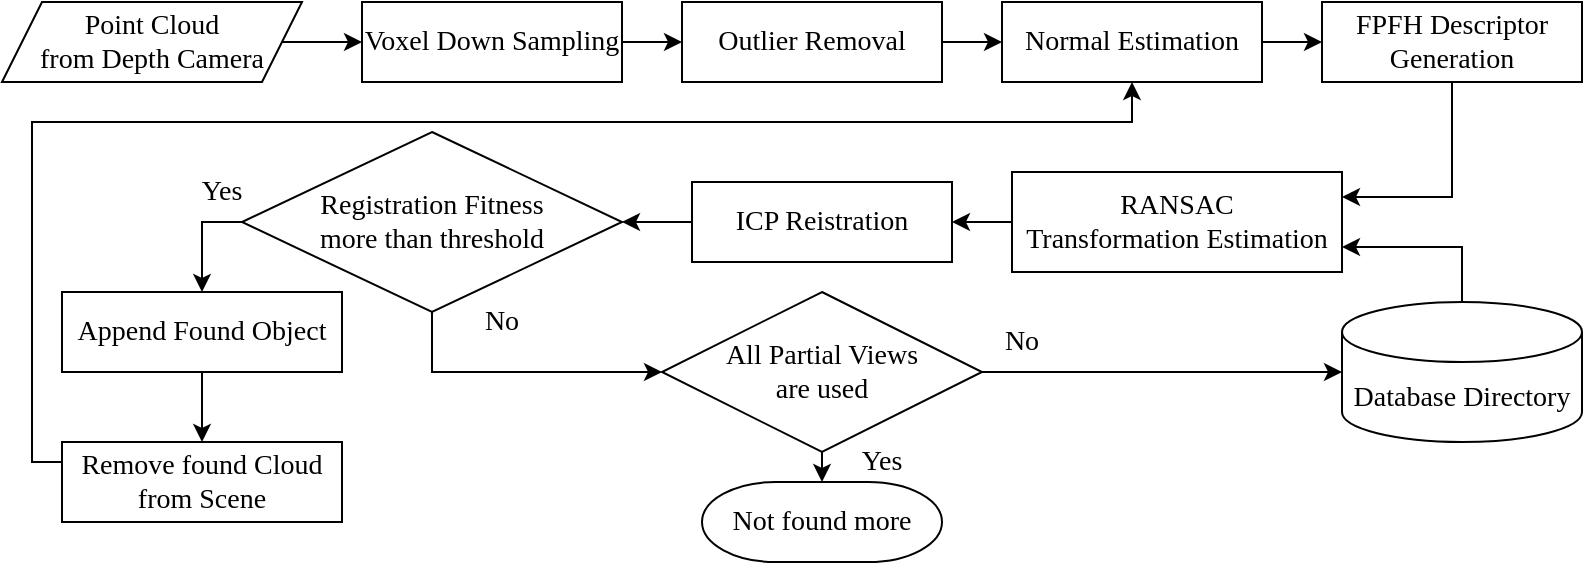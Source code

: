 <mxfile version="14.4.4" type="device"><diagram id="nX1Ymw4-rjfiltTCtHSw" name="Page-1"><mxGraphModel dx="1038" dy="523" grid="1" gridSize="10" guides="1" tooltips="1" connect="1" arrows="1" fold="1" page="1" pageScale="1" pageWidth="827" pageHeight="1169" math="0" shadow="0"><root><mxCell id="0"/><mxCell id="1" parent="0"/><mxCell id="xAWGDO44xF5Mx-ZZHzwg-40" style="edgeStyle=orthogonalEdgeStyle;rounded=0;orthogonalLoop=1;jettySize=auto;html=1;exitX=1;exitY=0.5;exitDx=0;exitDy=0;entryX=0;entryY=0.5;entryDx=0;entryDy=0;fontFamily=Times New Roman;fontSize=14;" edge="1" parent="1" source="xAWGDO44xF5Mx-ZZHzwg-1" target="xAWGDO44xF5Mx-ZZHzwg-4"><mxGeometry relative="1" as="geometry"/></mxCell><mxCell id="xAWGDO44xF5Mx-ZZHzwg-1" value="Point Cloud&lt;br style=&quot;font-size: 14px;&quot;&gt;from Depth Camera" style="shape=parallelogram;perimeter=parallelogramPerimeter;whiteSpace=wrap;html=1;fixedSize=1;fontFamily=Times New Roman;fontSize=14;" vertex="1" parent="1"><mxGeometry x="20" y="40" width="150" height="40" as="geometry"/></mxCell><mxCell id="xAWGDO44xF5Mx-ZZHzwg-13" style="edgeStyle=orthogonalEdgeStyle;rounded=0;orthogonalLoop=1;jettySize=auto;html=1;exitX=1;exitY=0.5;exitDx=0;exitDy=0;entryX=0;entryY=0.5;entryDx=0;entryDy=0;fontFamily=Times New Roman;fontSize=14;" edge="1" parent="1" source="xAWGDO44xF5Mx-ZZHzwg-4" target="xAWGDO44xF5Mx-ZZHzwg-5"><mxGeometry relative="1" as="geometry"/></mxCell><mxCell id="xAWGDO44xF5Mx-ZZHzwg-4" value="Voxel Down Sampling" style="rounded=0;whiteSpace=wrap;html=1;fontFamily=Times New Roman;fontSize=14;" vertex="1" parent="1"><mxGeometry x="200" y="40" width="130" height="40" as="geometry"/></mxCell><mxCell id="xAWGDO44xF5Mx-ZZHzwg-14" style="edgeStyle=orthogonalEdgeStyle;rounded=0;orthogonalLoop=1;jettySize=auto;html=1;exitX=1;exitY=0.5;exitDx=0;exitDy=0;entryX=0;entryY=0.5;entryDx=0;entryDy=0;fontFamily=Times New Roman;fontSize=14;" edge="1" parent="1" source="xAWGDO44xF5Mx-ZZHzwg-5" target="xAWGDO44xF5Mx-ZZHzwg-6"><mxGeometry relative="1" as="geometry"/></mxCell><mxCell id="xAWGDO44xF5Mx-ZZHzwg-5" value="Outlier Removal" style="rounded=0;whiteSpace=wrap;html=1;fontFamily=Times New Roman;fontSize=14;" vertex="1" parent="1"><mxGeometry x="360" y="40" width="130" height="40" as="geometry"/></mxCell><mxCell id="xAWGDO44xF5Mx-ZZHzwg-15" style="edgeStyle=orthogonalEdgeStyle;rounded=0;orthogonalLoop=1;jettySize=auto;html=1;exitX=1;exitY=0.5;exitDx=0;exitDy=0;entryX=0;entryY=0.5;entryDx=0;entryDy=0;fontFamily=Times New Roman;fontSize=14;" edge="1" parent="1" source="xAWGDO44xF5Mx-ZZHzwg-6" target="xAWGDO44xF5Mx-ZZHzwg-7"><mxGeometry relative="1" as="geometry"/></mxCell><mxCell id="xAWGDO44xF5Mx-ZZHzwg-6" value="Normal Estimation" style="rounded=0;whiteSpace=wrap;html=1;fontFamily=Times New Roman;fontSize=14;" vertex="1" parent="1"><mxGeometry x="520" y="40" width="130" height="40" as="geometry"/></mxCell><mxCell id="xAWGDO44xF5Mx-ZZHzwg-17" style="edgeStyle=orthogonalEdgeStyle;rounded=0;orthogonalLoop=1;jettySize=auto;html=1;exitX=0.5;exitY=1;exitDx=0;exitDy=0;entryX=1;entryY=0.25;entryDx=0;entryDy=0;fontFamily=Times New Roman;fontSize=14;" edge="1" parent="1" source="xAWGDO44xF5Mx-ZZHzwg-7" target="xAWGDO44xF5Mx-ZZHzwg-8"><mxGeometry relative="1" as="geometry"/></mxCell><mxCell id="xAWGDO44xF5Mx-ZZHzwg-7" value="FPFH Descriptor Generation" style="rounded=0;whiteSpace=wrap;html=1;fontFamily=Times New Roman;fontSize=14;" vertex="1" parent="1"><mxGeometry x="680" y="40" width="130" height="40" as="geometry"/></mxCell><mxCell id="xAWGDO44xF5Mx-ZZHzwg-21" style="edgeStyle=orthogonalEdgeStyle;rounded=0;orthogonalLoop=1;jettySize=auto;html=1;exitX=0;exitY=0.5;exitDx=0;exitDy=0;entryX=1;entryY=0.5;entryDx=0;entryDy=0;fontFamily=Times New Roman;fontSize=14;" edge="1" parent="1" source="xAWGDO44xF5Mx-ZZHzwg-8" target="xAWGDO44xF5Mx-ZZHzwg-11"><mxGeometry relative="1" as="geometry"/></mxCell><mxCell id="xAWGDO44xF5Mx-ZZHzwg-8" value="RANSAC&lt;br style=&quot;font-size: 14px;&quot;&gt;Transformation Estimation" style="rounded=0;whiteSpace=wrap;html=1;fontFamily=Times New Roman;fontSize=14;" vertex="1" parent="1"><mxGeometry x="525" y="125" width="165" height="50" as="geometry"/></mxCell><mxCell id="xAWGDO44xF5Mx-ZZHzwg-18" style="edgeStyle=orthogonalEdgeStyle;rounded=0;orthogonalLoop=1;jettySize=auto;html=1;exitX=0.5;exitY=0;exitDx=0;exitDy=0;exitPerimeter=0;entryX=1;entryY=0.75;entryDx=0;entryDy=0;fontFamily=Times New Roman;fontSize=14;" edge="1" parent="1" source="xAWGDO44xF5Mx-ZZHzwg-9" target="xAWGDO44xF5Mx-ZZHzwg-8"><mxGeometry relative="1" as="geometry"/></mxCell><mxCell id="xAWGDO44xF5Mx-ZZHzwg-9" value="Database Directory" style="shape=cylinder3;whiteSpace=wrap;html=1;boundedLbl=1;backgroundOutline=1;size=15;fontFamily=Times New Roman;fontSize=14;" vertex="1" parent="1"><mxGeometry x="690" y="190" width="120" height="70" as="geometry"/></mxCell><mxCell id="xAWGDO44xF5Mx-ZZHzwg-25" style="edgeStyle=orthogonalEdgeStyle;rounded=0;orthogonalLoop=1;jettySize=auto;html=1;exitX=0;exitY=0.5;exitDx=0;exitDy=0;entryX=1;entryY=0.5;entryDx=0;entryDy=0;fontFamily=Times New Roman;fontSize=14;" edge="1" parent="1" source="xAWGDO44xF5Mx-ZZHzwg-11" target="xAWGDO44xF5Mx-ZZHzwg-23"><mxGeometry relative="1" as="geometry"/></mxCell><mxCell id="xAWGDO44xF5Mx-ZZHzwg-11" value="ICP Reistration" style="rounded=0;whiteSpace=wrap;html=1;fontFamily=Times New Roman;fontSize=14;" vertex="1" parent="1"><mxGeometry x="365" y="130" width="130" height="40" as="geometry"/></mxCell><mxCell id="xAWGDO44xF5Mx-ZZHzwg-38" style="edgeStyle=orthogonalEdgeStyle;rounded=0;orthogonalLoop=1;jettySize=auto;html=1;exitX=0.5;exitY=1;exitDx=0;exitDy=0;entryX=0.5;entryY=0;entryDx=0;entryDy=0;fontFamily=Times New Roman;fontSize=14;" edge="1" parent="1" source="xAWGDO44xF5Mx-ZZHzwg-22" target="xAWGDO44xF5Mx-ZZHzwg-37"><mxGeometry relative="1" as="geometry"/></mxCell><mxCell id="xAWGDO44xF5Mx-ZZHzwg-22" value="Append Found Object" style="rounded=0;whiteSpace=wrap;html=1;fontFamily=Times New Roman;fontSize=14;" vertex="1" parent="1"><mxGeometry x="50" y="185" width="140" height="40" as="geometry"/></mxCell><mxCell id="xAWGDO44xF5Mx-ZZHzwg-28" style="edgeStyle=orthogonalEdgeStyle;rounded=0;orthogonalLoop=1;jettySize=auto;html=1;exitX=0.5;exitY=1;exitDx=0;exitDy=0;entryX=0;entryY=0.5;entryDx=0;entryDy=0;fontFamily=Times New Roman;fontSize=14;" edge="1" parent="1" source="xAWGDO44xF5Mx-ZZHzwg-23" target="xAWGDO44xF5Mx-ZZHzwg-27"><mxGeometry relative="1" as="geometry"/></mxCell><mxCell id="xAWGDO44xF5Mx-ZZHzwg-33" style="edgeStyle=orthogonalEdgeStyle;rounded=0;orthogonalLoop=1;jettySize=auto;html=1;exitX=0;exitY=0.5;exitDx=0;exitDy=0;entryX=0.5;entryY=0;entryDx=0;entryDy=0;fontFamily=Times New Roman;fontSize=14;" edge="1" parent="1" source="xAWGDO44xF5Mx-ZZHzwg-23" target="xAWGDO44xF5Mx-ZZHzwg-22"><mxGeometry relative="1" as="geometry"/></mxCell><mxCell id="xAWGDO44xF5Mx-ZZHzwg-23" value="Registration Fitness &lt;br style=&quot;font-size: 14px;&quot;&gt;more than threshold" style="rhombus;whiteSpace=wrap;html=1;fontFamily=Times New Roman;fontSize=14;" vertex="1" parent="1"><mxGeometry x="140" y="105" width="190" height="90" as="geometry"/></mxCell><mxCell id="xAWGDO44xF5Mx-ZZHzwg-29" style="edgeStyle=orthogonalEdgeStyle;rounded=0;orthogonalLoop=1;jettySize=auto;html=1;exitX=1;exitY=0.5;exitDx=0;exitDy=0;entryX=0;entryY=0.5;entryDx=0;entryDy=0;entryPerimeter=0;fontFamily=Times New Roman;fontSize=14;" edge="1" parent="1" source="xAWGDO44xF5Mx-ZZHzwg-27" target="xAWGDO44xF5Mx-ZZHzwg-9"><mxGeometry relative="1" as="geometry"/></mxCell><mxCell id="xAWGDO44xF5Mx-ZZHzwg-36" style="edgeStyle=orthogonalEdgeStyle;rounded=0;orthogonalLoop=1;jettySize=auto;html=1;exitX=0.5;exitY=1;exitDx=0;exitDy=0;entryX=0.5;entryY=0;entryDx=0;entryDy=0;entryPerimeter=0;fontFamily=Times New Roman;fontSize=14;" edge="1" parent="1" source="xAWGDO44xF5Mx-ZZHzwg-27" target="xAWGDO44xF5Mx-ZZHzwg-35"><mxGeometry relative="1" as="geometry"/></mxCell><mxCell id="xAWGDO44xF5Mx-ZZHzwg-27" value="All Partial Views&lt;br style=&quot;font-size: 14px;&quot;&gt;are used" style="rhombus;whiteSpace=wrap;html=1;fontFamily=Times New Roman;fontSize=14;" vertex="1" parent="1"><mxGeometry x="350" y="185" width="160" height="80" as="geometry"/></mxCell><mxCell id="xAWGDO44xF5Mx-ZZHzwg-30" value="No" style="text;html=1;strokeColor=none;fillColor=none;align=center;verticalAlign=middle;whiteSpace=wrap;rounded=0;fontFamily=Times New Roman;fontSize=14;" vertex="1" parent="1"><mxGeometry x="510" y="200" width="40" height="20" as="geometry"/></mxCell><mxCell id="xAWGDO44xF5Mx-ZZHzwg-32" value="No" style="text;html=1;strokeColor=none;fillColor=none;align=center;verticalAlign=middle;whiteSpace=wrap;rounded=0;fontFamily=Times New Roman;fontSize=14;" vertex="1" parent="1"><mxGeometry x="250" y="190" width="40" height="20" as="geometry"/></mxCell><mxCell id="xAWGDO44xF5Mx-ZZHzwg-35" value="Not found more" style="strokeWidth=1;html=1;shape=mxgraph.flowchart.terminator;whiteSpace=wrap;fontFamily=Times New Roman;fontSize=14;" vertex="1" parent="1"><mxGeometry x="370" y="280" width="120" height="40" as="geometry"/></mxCell><mxCell id="xAWGDO44xF5Mx-ZZHzwg-39" style="edgeStyle=orthogonalEdgeStyle;rounded=0;orthogonalLoop=1;jettySize=auto;html=1;exitX=0;exitY=0.5;exitDx=0;exitDy=0;entryX=0.5;entryY=1;entryDx=0;entryDy=0;fontFamily=Times New Roman;fontSize=14;" edge="1" parent="1" source="xAWGDO44xF5Mx-ZZHzwg-37" target="xAWGDO44xF5Mx-ZZHzwg-6"><mxGeometry relative="1" as="geometry"><Array as="points"><mxPoint x="60" y="270"/><mxPoint x="35" y="270"/><mxPoint x="35" y="100"/><mxPoint x="585" y="100"/></Array></mxGeometry></mxCell><mxCell id="xAWGDO44xF5Mx-ZZHzwg-37" value="Remove found Cloud &lt;br style=&quot;font-size: 14px;&quot;&gt;from Scene" style="rounded=0;whiteSpace=wrap;html=1;fontFamily=Times New Roman;fontSize=14;" vertex="1" parent="1"><mxGeometry x="50" y="260" width="140" height="40" as="geometry"/></mxCell><mxCell id="xAWGDO44xF5Mx-ZZHzwg-41" value="Yes" style="text;html=1;strokeColor=none;fillColor=none;align=center;verticalAlign=middle;whiteSpace=wrap;rounded=0;fontFamily=Times New Roman;fontSize=14;" vertex="1" parent="1"><mxGeometry x="110" y="125" width="40" height="20" as="geometry"/></mxCell><mxCell id="xAWGDO44xF5Mx-ZZHzwg-42" value="Yes" style="text;html=1;strokeColor=none;fillColor=none;align=center;verticalAlign=middle;whiteSpace=wrap;rounded=0;fontFamily=Times New Roman;fontSize=14;" vertex="1" parent="1"><mxGeometry x="440" y="260" width="40" height="20" as="geometry"/></mxCell></root></mxGraphModel></diagram></mxfile>